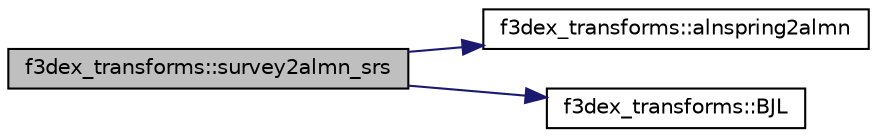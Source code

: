 digraph G
{
  edge [fontname="Helvetica",fontsize="10",labelfontname="Helvetica",labelfontsize="10"];
  node [fontname="Helvetica",fontsize="10",shape=record];
  rankdir=LR;
  Node1 [label="f3dex_transforms::survey2almn_srs",height=0.2,width=0.4,color="black", fillcolor="grey75", style="filled" fontcolor="black"];
  Node1 -> Node2 [color="midnightblue",fontsize="10",style="solid"];
  Node2 [label="f3dex_transforms::alnspring2almn",height=0.2,width=0.4,color="black", fillcolor="white", style="filled",URL="$namespacef3dex__transforms.html#aef309274871cf8eb0405b63f14ab26a2"];
  Node1 -> Node3 [color="midnightblue",fontsize="10",style="solid"];
  Node3 [label="f3dex_transforms::BJL",height=0.2,width=0.4,color="black", fillcolor="white", style="filled",URL="$namespacef3dex__transforms.html#a9b68481c890d75c3e3f4cbd4a7109830",tooltip="Compute the value of the l-th order spherical bessel FUNCTION at x."];
}
